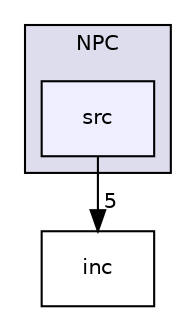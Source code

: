 digraph "Libraries/NPC/src" {
  compound=true
  node [ fontsize="10", fontname="Helvetica"];
  edge [ labelfontsize="10", labelfontname="Helvetica"];
  subgraph clusterdir_73bedcc95f9f4eb978995392265c6cee {
    graph [ bgcolor="#ddddee", pencolor="black", label="NPC" fontname="Helvetica", fontsize="10", URL="dir_73bedcc95f9f4eb978995392265c6cee.html"]
  dir_4a9f89aa7285e10f898584d22c3a90a1 [shape=box, label="src", style="filled", fillcolor="#eeeeff", pencolor="black", URL="dir_4a9f89aa7285e10f898584d22c3a90a1.html"];
  }
  dir_82675fbe88b0a846cb88364e718e7853 [shape=box label="inc" URL="dir_82675fbe88b0a846cb88364e718e7853.html"];
  dir_4a9f89aa7285e10f898584d22c3a90a1->dir_82675fbe88b0a846cb88364e718e7853 [headlabel="5", labeldistance=1.5 headhref="dir_000003_000002.html"];
}
